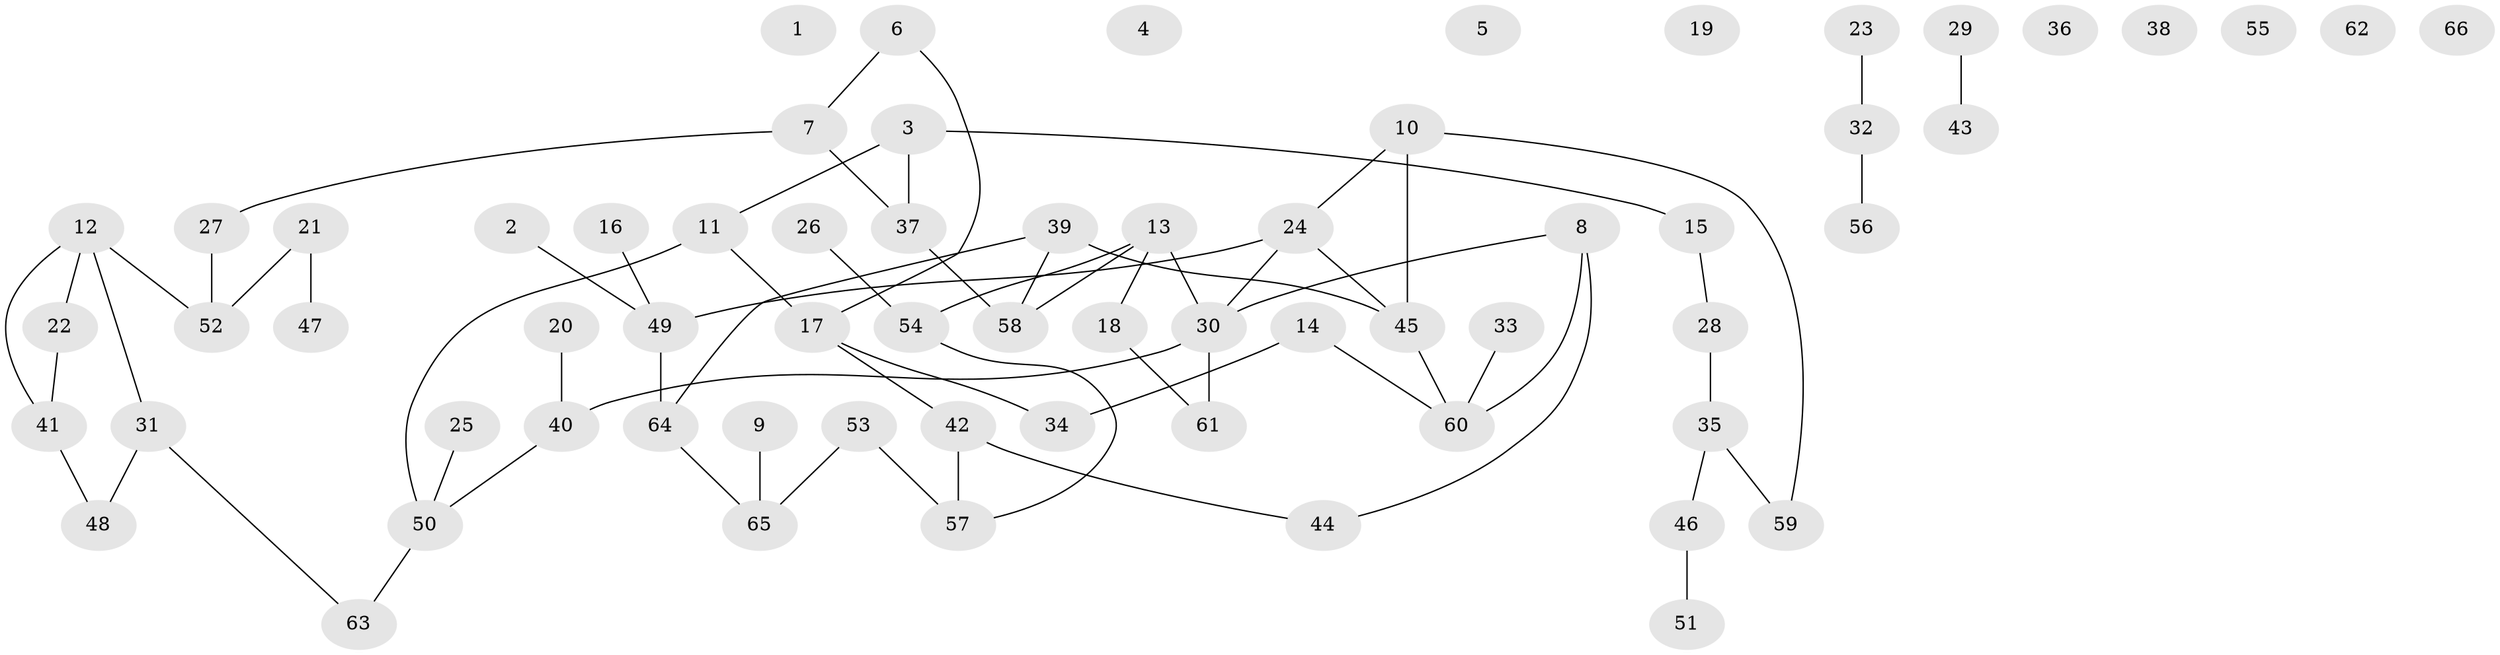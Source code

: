 // Generated by graph-tools (version 1.1) at 2025/00/03/09/25 03:00:55]
// undirected, 66 vertices, 69 edges
graph export_dot {
graph [start="1"]
  node [color=gray90,style=filled];
  1;
  2;
  3;
  4;
  5;
  6;
  7;
  8;
  9;
  10;
  11;
  12;
  13;
  14;
  15;
  16;
  17;
  18;
  19;
  20;
  21;
  22;
  23;
  24;
  25;
  26;
  27;
  28;
  29;
  30;
  31;
  32;
  33;
  34;
  35;
  36;
  37;
  38;
  39;
  40;
  41;
  42;
  43;
  44;
  45;
  46;
  47;
  48;
  49;
  50;
  51;
  52;
  53;
  54;
  55;
  56;
  57;
  58;
  59;
  60;
  61;
  62;
  63;
  64;
  65;
  66;
  2 -- 49;
  3 -- 11;
  3 -- 15;
  3 -- 37;
  6 -- 7;
  6 -- 17;
  7 -- 27;
  7 -- 37;
  8 -- 30;
  8 -- 44;
  8 -- 60;
  9 -- 65;
  10 -- 24;
  10 -- 45;
  10 -- 59;
  11 -- 17;
  11 -- 50;
  12 -- 22;
  12 -- 31;
  12 -- 41;
  12 -- 52;
  13 -- 18;
  13 -- 30;
  13 -- 54;
  13 -- 58;
  14 -- 34;
  14 -- 60;
  15 -- 28;
  16 -- 49;
  17 -- 34;
  17 -- 42;
  18 -- 61;
  20 -- 40;
  21 -- 47;
  21 -- 52;
  22 -- 41;
  23 -- 32;
  24 -- 30;
  24 -- 45;
  24 -- 49;
  25 -- 50;
  26 -- 54;
  27 -- 52;
  28 -- 35;
  29 -- 43;
  30 -- 40;
  30 -- 61;
  31 -- 48;
  31 -- 63;
  32 -- 56;
  33 -- 60;
  35 -- 46;
  35 -- 59;
  37 -- 58;
  39 -- 45;
  39 -- 58;
  39 -- 64;
  40 -- 50;
  41 -- 48;
  42 -- 44;
  42 -- 57;
  45 -- 60;
  46 -- 51;
  49 -- 64;
  50 -- 63;
  53 -- 57;
  53 -- 65;
  54 -- 57;
  64 -- 65;
}
